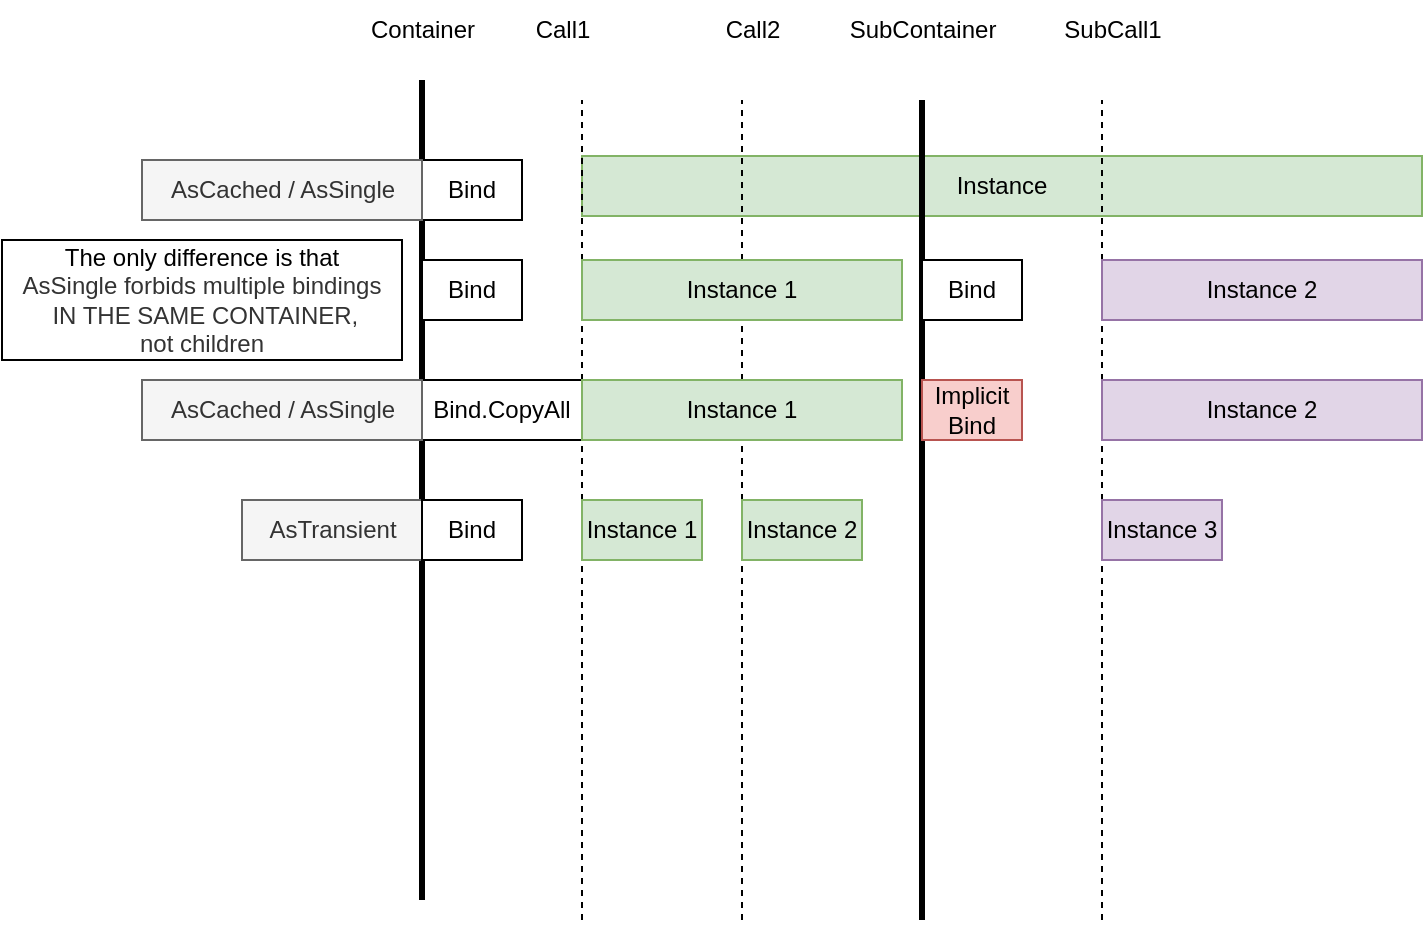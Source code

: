 <mxfile version="21.3.2" type="device">
  <diagram name="Page-1" id="_1b1bHqvucRMg29HZ7Ez">
    <mxGraphModel dx="1868" dy="545" grid="1" gridSize="10" guides="1" tooltips="1" connect="1" arrows="1" fold="1" page="1" pageScale="1" pageWidth="850" pageHeight="1100" math="0" shadow="0">
      <root>
        <mxCell id="0" />
        <mxCell id="1" parent="0" />
        <mxCell id="KcolCgrBJPJPD1rOeQyU-13" value="Instance" style="rounded=0;whiteSpace=wrap;html=1;fillColor=#d5e8d4;strokeColor=#82b366;" vertex="1" parent="1">
          <mxGeometry x="250" y="118" width="420" height="30" as="geometry" />
        </mxCell>
        <mxCell id="KcolCgrBJPJPD1rOeQyU-1" value="" style="endArrow=none;html=1;rounded=0;strokeWidth=3;" edge="1" parent="1">
          <mxGeometry width="50" height="50" relative="1" as="geometry">
            <mxPoint x="170" y="490" as="sourcePoint" />
            <mxPoint x="170" y="80" as="targetPoint" />
          </mxGeometry>
        </mxCell>
        <mxCell id="KcolCgrBJPJPD1rOeQyU-2" value="" style="endArrow=none;html=1;rounded=0;strokeWidth=3;" edge="1" parent="1">
          <mxGeometry width="50" height="50" relative="1" as="geometry">
            <mxPoint x="420" y="500" as="sourcePoint" />
            <mxPoint x="420" y="90" as="targetPoint" />
          </mxGeometry>
        </mxCell>
        <mxCell id="KcolCgrBJPJPD1rOeQyU-3" value="" style="endArrow=none;html=1;rounded=0;dashed=1;" edge="1" parent="1">
          <mxGeometry width="50" height="50" relative="1" as="geometry">
            <mxPoint x="250" y="500" as="sourcePoint" />
            <mxPoint x="250" y="90" as="targetPoint" />
          </mxGeometry>
        </mxCell>
        <mxCell id="KcolCgrBJPJPD1rOeQyU-4" value="Container" style="text;html=1;align=center;verticalAlign=middle;resizable=0;points=[];autosize=1;strokeColor=none;fillColor=none;" vertex="1" parent="1">
          <mxGeometry x="130" y="40" width="80" height="30" as="geometry" />
        </mxCell>
        <mxCell id="KcolCgrBJPJPD1rOeQyU-5" value="" style="endArrow=none;html=1;rounded=0;dashed=1;" edge="1" parent="1">
          <mxGeometry width="50" height="50" relative="1" as="geometry">
            <mxPoint x="330" y="500" as="sourcePoint" />
            <mxPoint x="330" y="90" as="targetPoint" />
          </mxGeometry>
        </mxCell>
        <mxCell id="KcolCgrBJPJPD1rOeQyU-6" value="Call1" style="text;html=1;align=center;verticalAlign=middle;resizable=0;points=[];autosize=1;strokeColor=none;fillColor=none;" vertex="1" parent="1">
          <mxGeometry x="215" y="40" width="50" height="30" as="geometry" />
        </mxCell>
        <mxCell id="KcolCgrBJPJPD1rOeQyU-7" value="Call2" style="text;html=1;align=center;verticalAlign=middle;resizable=0;points=[];autosize=1;strokeColor=none;fillColor=none;" vertex="1" parent="1">
          <mxGeometry x="310" y="40" width="50" height="30" as="geometry" />
        </mxCell>
        <mxCell id="KcolCgrBJPJPD1rOeQyU-8" value="SubContainer" style="text;html=1;align=center;verticalAlign=middle;resizable=0;points=[];autosize=1;strokeColor=none;fillColor=none;" vertex="1" parent="1">
          <mxGeometry x="370" y="40" width="100" height="30" as="geometry" />
        </mxCell>
        <mxCell id="KcolCgrBJPJPD1rOeQyU-9" value="SubCall1" style="text;html=1;align=center;verticalAlign=middle;resizable=0;points=[];autosize=1;strokeColor=none;fillColor=none;" vertex="1" parent="1">
          <mxGeometry x="480" y="40" width="70" height="30" as="geometry" />
        </mxCell>
        <mxCell id="KcolCgrBJPJPD1rOeQyU-10" value="" style="endArrow=none;html=1;rounded=0;dashed=1;" edge="1" parent="1">
          <mxGeometry width="50" height="50" relative="1" as="geometry">
            <mxPoint x="510" y="500" as="sourcePoint" />
            <mxPoint x="510" y="90" as="targetPoint" />
          </mxGeometry>
        </mxCell>
        <mxCell id="KcolCgrBJPJPD1rOeQyU-11" value="Bind" style="rounded=0;whiteSpace=wrap;html=1;" vertex="1" parent="1">
          <mxGeometry x="170" y="120" width="50" height="30" as="geometry" />
        </mxCell>
        <mxCell id="KcolCgrBJPJPD1rOeQyU-12" value="AsCached / AsSingle" style="text;html=1;align=center;verticalAlign=middle;resizable=0;points=[];autosize=1;strokeColor=#666666;fillColor=#f5f5f5;fontColor=#333333;" vertex="1" parent="1">
          <mxGeometry x="30" y="120" width="140" height="30" as="geometry" />
        </mxCell>
        <mxCell id="KcolCgrBJPJPD1rOeQyU-14" value="Bind" style="rounded=0;whiteSpace=wrap;html=1;" vertex="1" parent="1">
          <mxGeometry x="170" y="170" width="50" height="30" as="geometry" />
        </mxCell>
        <mxCell id="KcolCgrBJPJPD1rOeQyU-15" value="Bind" style="rounded=0;whiteSpace=wrap;html=1;" vertex="1" parent="1">
          <mxGeometry x="420" y="170" width="50" height="30" as="geometry" />
        </mxCell>
        <mxCell id="KcolCgrBJPJPD1rOeQyU-16" value="Instance 1" style="rounded=0;whiteSpace=wrap;html=1;fillColor=#d5e8d4;strokeColor=#82b366;" vertex="1" parent="1">
          <mxGeometry x="250" y="170" width="160" height="30" as="geometry" />
        </mxCell>
        <mxCell id="KcolCgrBJPJPD1rOeQyU-17" value="Instance 2" style="rounded=0;whiteSpace=wrap;html=1;fillColor=#e1d5e7;strokeColor=#9673a6;" vertex="1" parent="1">
          <mxGeometry x="510" y="170" width="160" height="30" as="geometry" />
        </mxCell>
        <mxCell id="KcolCgrBJPJPD1rOeQyU-20" value="Bind" style="rounded=0;whiteSpace=wrap;html=1;" vertex="1" parent="1">
          <mxGeometry x="170" y="170" width="50" height="30" as="geometry" />
        </mxCell>
        <mxCell id="KcolCgrBJPJPD1rOeQyU-32" value="AsTransient" style="text;html=1;align=center;verticalAlign=middle;resizable=0;points=[];autosize=1;strokeColor=#666666;fillColor=#f5f5f5;fontColor=#333333;" vertex="1" parent="1">
          <mxGeometry x="80" y="290" width="90" height="30" as="geometry" />
        </mxCell>
        <mxCell id="KcolCgrBJPJPD1rOeQyU-33" value="Bind" style="rounded=0;whiteSpace=wrap;html=1;" vertex="1" parent="1">
          <mxGeometry x="170" y="290" width="50" height="30" as="geometry" />
        </mxCell>
        <mxCell id="KcolCgrBJPJPD1rOeQyU-34" value="Instance 1" style="rounded=0;whiteSpace=wrap;html=1;fillColor=#d5e8d4;strokeColor=#82b366;" vertex="1" parent="1">
          <mxGeometry x="250" y="290" width="60" height="30" as="geometry" />
        </mxCell>
        <mxCell id="KcolCgrBJPJPD1rOeQyU-35" value="Instance 2" style="rounded=0;whiteSpace=wrap;html=1;fillColor=#d5e8d4;strokeColor=#82b366;gradientColor=none;" vertex="1" parent="1">
          <mxGeometry x="330" y="290" width="60" height="30" as="geometry" />
        </mxCell>
        <mxCell id="KcolCgrBJPJPD1rOeQyU-36" value="Instance 3" style="rounded=0;whiteSpace=wrap;html=1;fillColor=#e1d5e7;strokeColor=#9673a6;" vertex="1" parent="1">
          <mxGeometry x="510" y="290" width="60" height="30" as="geometry" />
        </mxCell>
        <mxCell id="KcolCgrBJPJPD1rOeQyU-37" value="Bind.CopyAll" style="rounded=0;whiteSpace=wrap;html=1;" vertex="1" parent="1">
          <mxGeometry x="170" y="230" width="80" height="30" as="geometry" />
        </mxCell>
        <mxCell id="KcolCgrBJPJPD1rOeQyU-38" value="Instance 1" style="rounded=0;whiteSpace=wrap;html=1;fillColor=#d5e8d4;strokeColor=#82b366;" vertex="1" parent="1">
          <mxGeometry x="250" y="230" width="160" height="30" as="geometry" />
        </mxCell>
        <mxCell id="KcolCgrBJPJPD1rOeQyU-39" value="Implicit Bind" style="rounded=0;whiteSpace=wrap;html=1;fillColor=#f8cecc;strokeColor=#b85450;" vertex="1" parent="1">
          <mxGeometry x="420" y="230" width="50" height="30" as="geometry" />
        </mxCell>
        <mxCell id="KcolCgrBJPJPD1rOeQyU-40" value="Instance 2" style="rounded=0;whiteSpace=wrap;html=1;fillColor=#e1d5e7;strokeColor=#9673a6;" vertex="1" parent="1">
          <mxGeometry x="510" y="230" width="160" height="30" as="geometry" />
        </mxCell>
        <mxCell id="KcolCgrBJPJPD1rOeQyU-47" value="AsCached / AsSingle" style="text;html=1;align=center;verticalAlign=middle;resizable=0;points=[];autosize=1;strokeColor=#666666;fillColor=#f5f5f5;fontColor=#333333;" vertex="1" parent="1">
          <mxGeometry x="30" y="230" width="140" height="30" as="geometry" />
        </mxCell>
        <mxCell id="KcolCgrBJPJPD1rOeQyU-48" value="The only difference is that&lt;br style=&quot;border-color: var(--border-color); color: rgb(51, 51, 51);&quot;&gt;&lt;span style=&quot;color: rgb(51, 51, 51);&quot;&gt;AsSingle forbids multiple bindings&lt;/span&gt;&lt;br style=&quot;border-color: var(--border-color); color: rgb(51, 51, 51);&quot;&gt;&lt;span style=&quot;color: rgb(51, 51, 51);&quot;&gt;&amp;nbsp;IN THE SAME CONTAINER,&lt;/span&gt;&lt;br style=&quot;border-color: var(--border-color); color: rgb(51, 51, 51);&quot;&gt;&lt;span style=&quot;color: rgb(51, 51, 51);&quot;&gt;not children&lt;/span&gt;" style="rounded=0;whiteSpace=wrap;html=1;" vertex="1" parent="1">
          <mxGeometry x="-40" y="160" width="200" height="60" as="geometry" />
        </mxCell>
        <mxCell id="KcolCgrBJPJPD1rOeQyU-49" style="edgeStyle=orthogonalEdgeStyle;rounded=0;orthogonalLoop=1;jettySize=auto;html=1;exitX=0.5;exitY=1;exitDx=0;exitDy=0;" edge="1" parent="1" source="KcolCgrBJPJPD1rOeQyU-37" target="KcolCgrBJPJPD1rOeQyU-37">
          <mxGeometry relative="1" as="geometry" />
        </mxCell>
      </root>
    </mxGraphModel>
  </diagram>
</mxfile>
